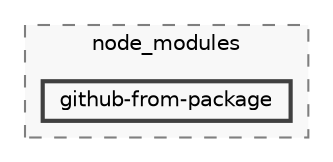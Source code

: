 digraph "backend/node_modules/github-from-package"
{
 // LATEX_PDF_SIZE
  bgcolor="transparent";
  edge [fontname=Helvetica,fontsize=10,labelfontname=Helvetica,labelfontsize=10];
  node [fontname=Helvetica,fontsize=10,shape=box,height=0.2,width=0.4];
  compound=true
  subgraph clusterdir_86dbea9de526ba50b112ba867d8b4b1f {
    graph [ bgcolor="#f8f8f8", pencolor="grey50", label="node_modules", fontname=Helvetica,fontsize=10 style="filled,dashed", URL="dir_86dbea9de526ba50b112ba867d8b4b1f.html",tooltip=""]
  dir_c7cc4883a378bb54f27331f6316f763e [label="github-from-package", fillcolor="#f8f8f8", color="grey25", style="filled,bold", URL="dir_c7cc4883a378bb54f27331f6316f763e.html",tooltip=""];
  }
}
